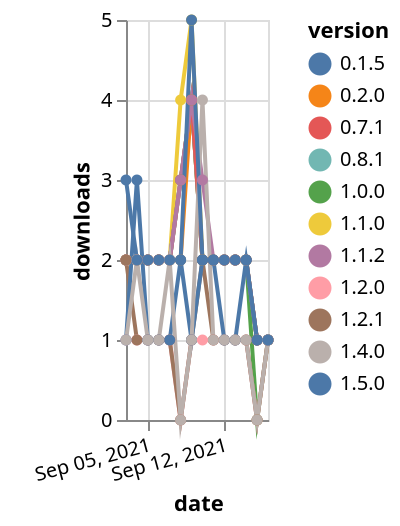 {"$schema": "https://vega.github.io/schema/vega-lite/v5.json", "description": "A simple bar chart with embedded data.", "data": {"values": [{"date": "2021-09-03", "total": 2995, "delta": 2, "version": "0.2.0"}, {"date": "2021-09-04", "total": 2997, "delta": 2, "version": "0.2.0"}, {"date": "2021-09-05", "total": 2999, "delta": 2, "version": "0.2.0"}, {"date": "2021-09-06", "total": 3001, "delta": 2, "version": "0.2.0"}, {"date": "2021-09-07", "total": 3003, "delta": 2, "version": "0.2.0"}, {"date": "2021-09-08", "total": 3005, "delta": 2, "version": "0.2.0"}, {"date": "2021-09-09", "total": 3009, "delta": 4, "version": "0.2.0"}, {"date": "2021-09-10", "total": 3011, "delta": 2, "version": "0.2.0"}, {"date": "2021-09-11", "total": 3013, "delta": 2, "version": "0.2.0"}, {"date": "2021-09-12", "total": 3015, "delta": 2, "version": "0.2.0"}, {"date": "2021-09-13", "total": 3017, "delta": 2, "version": "0.2.0"}, {"date": "2021-09-14", "total": 3019, "delta": 2, "version": "0.2.0"}, {"date": "2021-09-15", "total": 3020, "delta": 1, "version": "0.2.0"}, {"date": "2021-09-16", "total": 3021, "delta": 1, "version": "0.2.0"}, {"date": "2021-09-03", "total": 2896, "delta": 2, "version": "1.1.0"}, {"date": "2021-09-04", "total": 2898, "delta": 2, "version": "1.1.0"}, {"date": "2021-09-05", "total": 2900, "delta": 2, "version": "1.1.0"}, {"date": "2021-09-06", "total": 2902, "delta": 2, "version": "1.1.0"}, {"date": "2021-09-07", "total": 2904, "delta": 2, "version": "1.1.0"}, {"date": "2021-09-08", "total": 2908, "delta": 4, "version": "1.1.0"}, {"date": "2021-09-09", "total": 2913, "delta": 5, "version": "1.1.0"}, {"date": "2021-09-10", "total": 2915, "delta": 2, "version": "1.1.0"}, {"date": "2021-09-11", "total": 2917, "delta": 2, "version": "1.1.0"}, {"date": "2021-09-12", "total": 2919, "delta": 2, "version": "1.1.0"}, {"date": "2021-09-13", "total": 2921, "delta": 2, "version": "1.1.0"}, {"date": "2021-09-14", "total": 2923, "delta": 2, "version": "1.1.0"}, {"date": "2021-09-15", "total": 2924, "delta": 1, "version": "1.1.0"}, {"date": "2021-09-16", "total": 2925, "delta": 1, "version": "1.1.0"}, {"date": "2021-09-03", "total": 2423, "delta": 2, "version": "1.0.0"}, {"date": "2021-09-04", "total": 2425, "delta": 2, "version": "1.0.0"}, {"date": "2021-09-05", "total": 2427, "delta": 2, "version": "1.0.0"}, {"date": "2021-09-06", "total": 2429, "delta": 2, "version": "1.0.0"}, {"date": "2021-09-07", "total": 2431, "delta": 2, "version": "1.0.0"}, {"date": "2021-09-08", "total": 2434, "delta": 3, "version": "1.0.0"}, {"date": "2021-09-09", "total": 2438, "delta": 4, "version": "1.0.0"}, {"date": "2021-09-10", "total": 2440, "delta": 2, "version": "1.0.0"}, {"date": "2021-09-11", "total": 2442, "delta": 2, "version": "1.0.0"}, {"date": "2021-09-12", "total": 2444, "delta": 2, "version": "1.0.0"}, {"date": "2021-09-13", "total": 2446, "delta": 2, "version": "1.0.0"}, {"date": "2021-09-14", "total": 2448, "delta": 2, "version": "1.0.0"}, {"date": "2021-09-15", "total": 2448, "delta": 0, "version": "1.0.0"}, {"date": "2021-09-16", "total": 2449, "delta": 1, "version": "1.0.0"}, {"date": "2021-09-03", "total": 2473, "delta": 2, "version": "0.8.1"}, {"date": "2021-09-04", "total": 2475, "delta": 2, "version": "0.8.1"}, {"date": "2021-09-05", "total": 2477, "delta": 2, "version": "0.8.1"}, {"date": "2021-09-06", "total": 2479, "delta": 2, "version": "0.8.1"}, {"date": "2021-09-07", "total": 2481, "delta": 2, "version": "0.8.1"}, {"date": "2021-09-08", "total": 2484, "delta": 3, "version": "0.8.1"}, {"date": "2021-09-09", "total": 2488, "delta": 4, "version": "0.8.1"}, {"date": "2021-09-10", "total": 2490, "delta": 2, "version": "0.8.1"}, {"date": "2021-09-11", "total": 2492, "delta": 2, "version": "0.8.1"}, {"date": "2021-09-12", "total": 2494, "delta": 2, "version": "0.8.1"}, {"date": "2021-09-13", "total": 2496, "delta": 2, "version": "0.8.1"}, {"date": "2021-09-14", "total": 2498, "delta": 2, "version": "0.8.1"}, {"date": "2021-09-15", "total": 2499, "delta": 1, "version": "0.8.1"}, {"date": "2021-09-16", "total": 2500, "delta": 1, "version": "0.8.1"}, {"date": "2021-09-03", "total": 2940, "delta": 2, "version": "0.7.1"}, {"date": "2021-09-04", "total": 2942, "delta": 2, "version": "0.7.1"}, {"date": "2021-09-05", "total": 2944, "delta": 2, "version": "0.7.1"}, {"date": "2021-09-06", "total": 2946, "delta": 2, "version": "0.7.1"}, {"date": "2021-09-07", "total": 2948, "delta": 2, "version": "0.7.1"}, {"date": "2021-09-08", "total": 2951, "delta": 3, "version": "0.7.1"}, {"date": "2021-09-09", "total": 2955, "delta": 4, "version": "0.7.1"}, {"date": "2021-09-10", "total": 2957, "delta": 2, "version": "0.7.1"}, {"date": "2021-09-11", "total": 2959, "delta": 2, "version": "0.7.1"}, {"date": "2021-09-12", "total": 2961, "delta": 2, "version": "0.7.1"}, {"date": "2021-09-13", "total": 2963, "delta": 2, "version": "0.7.1"}, {"date": "2021-09-14", "total": 2965, "delta": 2, "version": "0.7.1"}, {"date": "2021-09-15", "total": 2966, "delta": 1, "version": "0.7.1"}, {"date": "2021-09-16", "total": 2967, "delta": 1, "version": "0.7.1"}, {"date": "2021-09-03", "total": 262, "delta": 1, "version": "1.2.0"}, {"date": "2021-09-04", "total": 263, "delta": 1, "version": "1.2.0"}, {"date": "2021-09-05", "total": 264, "delta": 1, "version": "1.2.0"}, {"date": "2021-09-06", "total": 265, "delta": 1, "version": "1.2.0"}, {"date": "2021-09-07", "total": 266, "delta": 1, "version": "1.2.0"}, {"date": "2021-09-08", "total": 266, "delta": 0, "version": "1.2.0"}, {"date": "2021-09-09", "total": 267, "delta": 1, "version": "1.2.0"}, {"date": "2021-09-10", "total": 268, "delta": 1, "version": "1.2.0"}, {"date": "2021-09-11", "total": 269, "delta": 1, "version": "1.2.0"}, {"date": "2021-09-12", "total": 270, "delta": 1, "version": "1.2.0"}, {"date": "2021-09-13", "total": 271, "delta": 1, "version": "1.2.0"}, {"date": "2021-09-14", "total": 272, "delta": 1, "version": "1.2.0"}, {"date": "2021-09-15", "total": 272, "delta": 0, "version": "1.2.0"}, {"date": "2021-09-16", "total": 273, "delta": 1, "version": "1.2.0"}, {"date": "2021-09-03", "total": 2962, "delta": 2, "version": "1.1.2"}, {"date": "2021-09-04", "total": 2964, "delta": 2, "version": "1.1.2"}, {"date": "2021-09-05", "total": 2966, "delta": 2, "version": "1.1.2"}, {"date": "2021-09-06", "total": 2968, "delta": 2, "version": "1.1.2"}, {"date": "2021-09-07", "total": 2970, "delta": 2, "version": "1.1.2"}, {"date": "2021-09-08", "total": 2973, "delta": 3, "version": "1.1.2"}, {"date": "2021-09-09", "total": 2977, "delta": 4, "version": "1.1.2"}, {"date": "2021-09-10", "total": 2980, "delta": 3, "version": "1.1.2"}, {"date": "2021-09-11", "total": 2982, "delta": 2, "version": "1.1.2"}, {"date": "2021-09-12", "total": 2984, "delta": 2, "version": "1.1.2"}, {"date": "2021-09-13", "total": 2986, "delta": 2, "version": "1.1.2"}, {"date": "2021-09-14", "total": 2988, "delta": 2, "version": "1.1.2"}, {"date": "2021-09-15", "total": 2989, "delta": 1, "version": "1.1.2"}, {"date": "2021-09-16", "total": 2990, "delta": 1, "version": "1.1.2"}, {"date": "2021-09-03", "total": 167, "delta": 2, "version": "1.2.1"}, {"date": "2021-09-04", "total": 168, "delta": 1, "version": "1.2.1"}, {"date": "2021-09-05", "total": 169, "delta": 1, "version": "1.2.1"}, {"date": "2021-09-06", "total": 170, "delta": 1, "version": "1.2.1"}, {"date": "2021-09-07", "total": 171, "delta": 1, "version": "1.2.1"}, {"date": "2021-09-08", "total": 171, "delta": 0, "version": "1.2.1"}, {"date": "2021-09-09", "total": 172, "delta": 1, "version": "1.2.1"}, {"date": "2021-09-10", "total": 174, "delta": 2, "version": "1.2.1"}, {"date": "2021-09-11", "total": 175, "delta": 1, "version": "1.2.1"}, {"date": "2021-09-12", "total": 176, "delta": 1, "version": "1.2.1"}, {"date": "2021-09-13", "total": 177, "delta": 1, "version": "1.2.1"}, {"date": "2021-09-14", "total": 178, "delta": 1, "version": "1.2.1"}, {"date": "2021-09-15", "total": 178, "delta": 0, "version": "1.2.1"}, {"date": "2021-09-16", "total": 179, "delta": 1, "version": "1.2.1"}, {"date": "2021-09-03", "total": 293, "delta": 1, "version": "1.5.0"}, {"date": "2021-09-04", "total": 296, "delta": 3, "version": "1.5.0"}, {"date": "2021-09-05", "total": 297, "delta": 1, "version": "1.5.0"}, {"date": "2021-09-06", "total": 298, "delta": 1, "version": "1.5.0"}, {"date": "2021-09-07", "total": 299, "delta": 1, "version": "1.5.0"}, {"date": "2021-09-08", "total": 301, "delta": 2, "version": "1.5.0"}, {"date": "2021-09-09", "total": 302, "delta": 1, "version": "1.5.0"}, {"date": "2021-09-10", "total": 304, "delta": 2, "version": "1.5.0"}, {"date": "2021-09-11", "total": 306, "delta": 2, "version": "1.5.0"}, {"date": "2021-09-12", "total": 307, "delta": 1, "version": "1.5.0"}, {"date": "2021-09-13", "total": 308, "delta": 1, "version": "1.5.0"}, {"date": "2021-09-14", "total": 310, "delta": 2, "version": "1.5.0"}, {"date": "2021-09-15", "total": 311, "delta": 1, "version": "1.5.0"}, {"date": "2021-09-16", "total": 312, "delta": 1, "version": "1.5.0"}, {"date": "2021-09-03", "total": 282, "delta": 1, "version": "1.4.0"}, {"date": "2021-09-04", "total": 284, "delta": 2, "version": "1.4.0"}, {"date": "2021-09-05", "total": 285, "delta": 1, "version": "1.4.0"}, {"date": "2021-09-06", "total": 286, "delta": 1, "version": "1.4.0"}, {"date": "2021-09-07", "total": 288, "delta": 2, "version": "1.4.0"}, {"date": "2021-09-08", "total": 288, "delta": 0, "version": "1.4.0"}, {"date": "2021-09-09", "total": 289, "delta": 1, "version": "1.4.0"}, {"date": "2021-09-10", "total": 293, "delta": 4, "version": "1.4.0"}, {"date": "2021-09-11", "total": 294, "delta": 1, "version": "1.4.0"}, {"date": "2021-09-12", "total": 295, "delta": 1, "version": "1.4.0"}, {"date": "2021-09-13", "total": 296, "delta": 1, "version": "1.4.0"}, {"date": "2021-09-14", "total": 297, "delta": 1, "version": "1.4.0"}, {"date": "2021-09-15", "total": 297, "delta": 0, "version": "1.4.0"}, {"date": "2021-09-16", "total": 298, "delta": 1, "version": "1.4.0"}, {"date": "2021-09-03", "total": 2922, "delta": 3, "version": "0.1.5"}, {"date": "2021-09-04", "total": 2924, "delta": 2, "version": "0.1.5"}, {"date": "2021-09-05", "total": 2926, "delta": 2, "version": "0.1.5"}, {"date": "2021-09-06", "total": 2928, "delta": 2, "version": "0.1.5"}, {"date": "2021-09-07", "total": 2930, "delta": 2, "version": "0.1.5"}, {"date": "2021-09-08", "total": 2932, "delta": 2, "version": "0.1.5"}, {"date": "2021-09-09", "total": 2937, "delta": 5, "version": "0.1.5"}, {"date": "2021-09-10", "total": 2939, "delta": 2, "version": "0.1.5"}, {"date": "2021-09-11", "total": 2941, "delta": 2, "version": "0.1.5"}, {"date": "2021-09-12", "total": 2943, "delta": 2, "version": "0.1.5"}, {"date": "2021-09-13", "total": 2945, "delta": 2, "version": "0.1.5"}, {"date": "2021-09-14", "total": 2947, "delta": 2, "version": "0.1.5"}, {"date": "2021-09-15", "total": 2948, "delta": 1, "version": "0.1.5"}, {"date": "2021-09-16", "total": 2949, "delta": 1, "version": "0.1.5"}]}, "width": "container", "mark": {"type": "line", "point": {"filled": true}}, "encoding": {"x": {"field": "date", "type": "temporal", "timeUnit": "yearmonthdate", "title": "date", "axis": {"labelAngle": -15}}, "y": {"field": "delta", "type": "quantitative", "title": "downloads"}, "color": {"field": "version", "type": "nominal"}, "tooltip": {"field": "delta"}}}